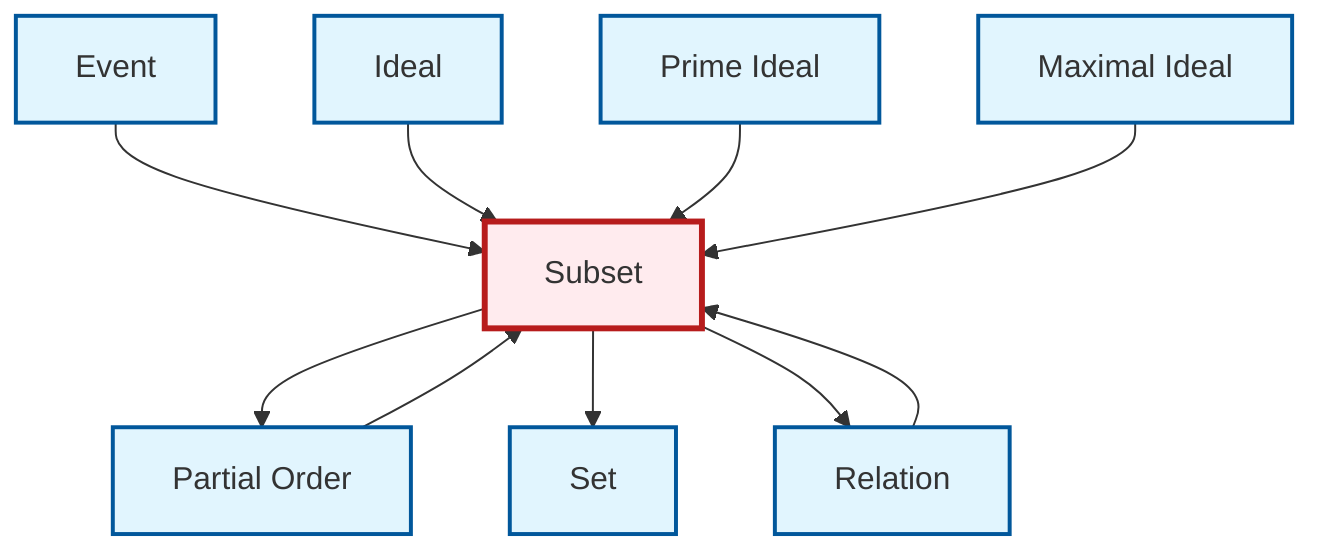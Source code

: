 graph TD
    classDef definition fill:#e1f5fe,stroke:#01579b,stroke-width:2px
    classDef theorem fill:#f3e5f5,stroke:#4a148c,stroke-width:2px
    classDef axiom fill:#fff3e0,stroke:#e65100,stroke-width:2px
    classDef example fill:#e8f5e9,stroke:#1b5e20,stroke-width:2px
    classDef current fill:#ffebee,stroke:#b71c1c,stroke-width:3px
    def-event["Event"]:::definition
    def-subset["Subset"]:::definition
    def-maximal-ideal["Maximal Ideal"]:::definition
    def-set["Set"]:::definition
    def-prime-ideal["Prime Ideal"]:::definition
    def-ideal["Ideal"]:::definition
    def-relation["Relation"]:::definition
    def-partial-order["Partial Order"]:::definition
    def-event --> def-subset
    def-relation --> def-subset
    def-ideal --> def-subset
    def-subset --> def-partial-order
    def-subset --> def-set
    def-partial-order --> def-subset
    def-prime-ideal --> def-subset
    def-subset --> def-relation
    def-maximal-ideal --> def-subset
    class def-subset current